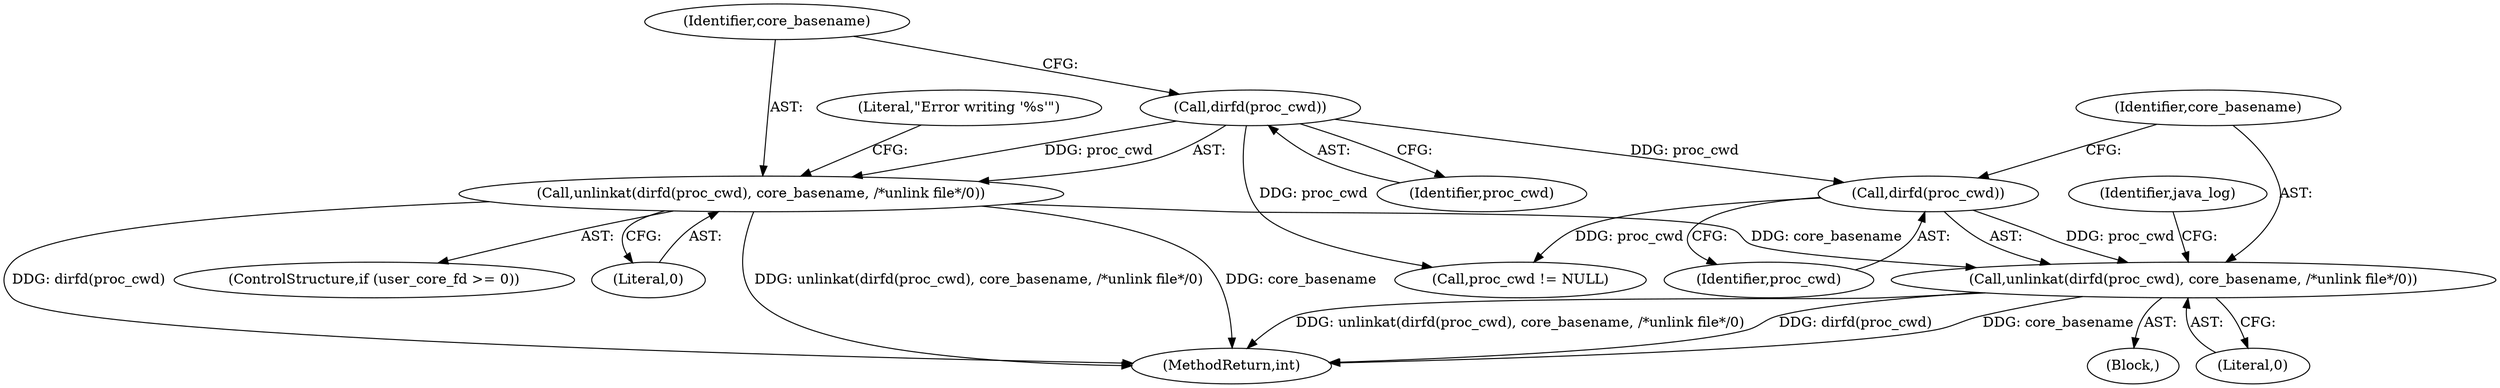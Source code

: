 digraph "0_abrt_8939398b82006ba1fec4ed491339fc075f43fc7c_1@API" {
"1000982" [label="(Call,unlinkat(dirfd(proc_cwd), core_basename, /*unlink file*/0))"];
"1000983" [label="(Call,dirfd(proc_cwd))"];
"1000952" [label="(Call,dirfd(proc_cwd))"];
"1000951" [label="(Call,unlinkat(dirfd(proc_cwd), core_basename, /*unlink file*/0))"];
"1001135" [label="(Call,proc_cwd != NULL)"];
"1000990" [label="(Identifier,java_log)"];
"1000954" [label="(Identifier,core_basename)"];
"1000983" [label="(Call,dirfd(proc_cwd))"];
"1000984" [label="(Identifier,proc_cwd)"];
"1000952" [label="(Call,dirfd(proc_cwd))"];
"1000981" [label="(Block,)"];
"1000951" [label="(Call,unlinkat(dirfd(proc_cwd), core_basename, /*unlink file*/0))"];
"1000953" [label="(Identifier,proc_cwd)"];
"1000982" [label="(Call,unlinkat(dirfd(proc_cwd), core_basename, /*unlink file*/0))"];
"1000986" [label="(Literal,0)"];
"1000947" [label="(ControlStructure,if (user_core_fd >= 0))"];
"1000955" [label="(Literal,0)"];
"1000957" [label="(Literal,\"Error writing '%s'\")"];
"1001228" [label="(MethodReturn,int)"];
"1000985" [label="(Identifier,core_basename)"];
"1000982" -> "1000981"  [label="AST: "];
"1000982" -> "1000986"  [label="CFG: "];
"1000983" -> "1000982"  [label="AST: "];
"1000985" -> "1000982"  [label="AST: "];
"1000986" -> "1000982"  [label="AST: "];
"1000990" -> "1000982"  [label="CFG: "];
"1000982" -> "1001228"  [label="DDG: unlinkat(dirfd(proc_cwd), core_basename, /*unlink file*/0)"];
"1000982" -> "1001228"  [label="DDG: dirfd(proc_cwd)"];
"1000982" -> "1001228"  [label="DDG: core_basename"];
"1000983" -> "1000982"  [label="DDG: proc_cwd"];
"1000951" -> "1000982"  [label="DDG: core_basename"];
"1000983" -> "1000984"  [label="CFG: "];
"1000984" -> "1000983"  [label="AST: "];
"1000985" -> "1000983"  [label="CFG: "];
"1000952" -> "1000983"  [label="DDG: proc_cwd"];
"1000983" -> "1001135"  [label="DDG: proc_cwd"];
"1000952" -> "1000951"  [label="AST: "];
"1000952" -> "1000953"  [label="CFG: "];
"1000953" -> "1000952"  [label="AST: "];
"1000954" -> "1000952"  [label="CFG: "];
"1000952" -> "1000951"  [label="DDG: proc_cwd"];
"1000952" -> "1001135"  [label="DDG: proc_cwd"];
"1000951" -> "1000947"  [label="AST: "];
"1000951" -> "1000955"  [label="CFG: "];
"1000954" -> "1000951"  [label="AST: "];
"1000955" -> "1000951"  [label="AST: "];
"1000957" -> "1000951"  [label="CFG: "];
"1000951" -> "1001228"  [label="DDG: dirfd(proc_cwd)"];
"1000951" -> "1001228"  [label="DDG: unlinkat(dirfd(proc_cwd), core_basename, /*unlink file*/0)"];
"1000951" -> "1001228"  [label="DDG: core_basename"];
}
